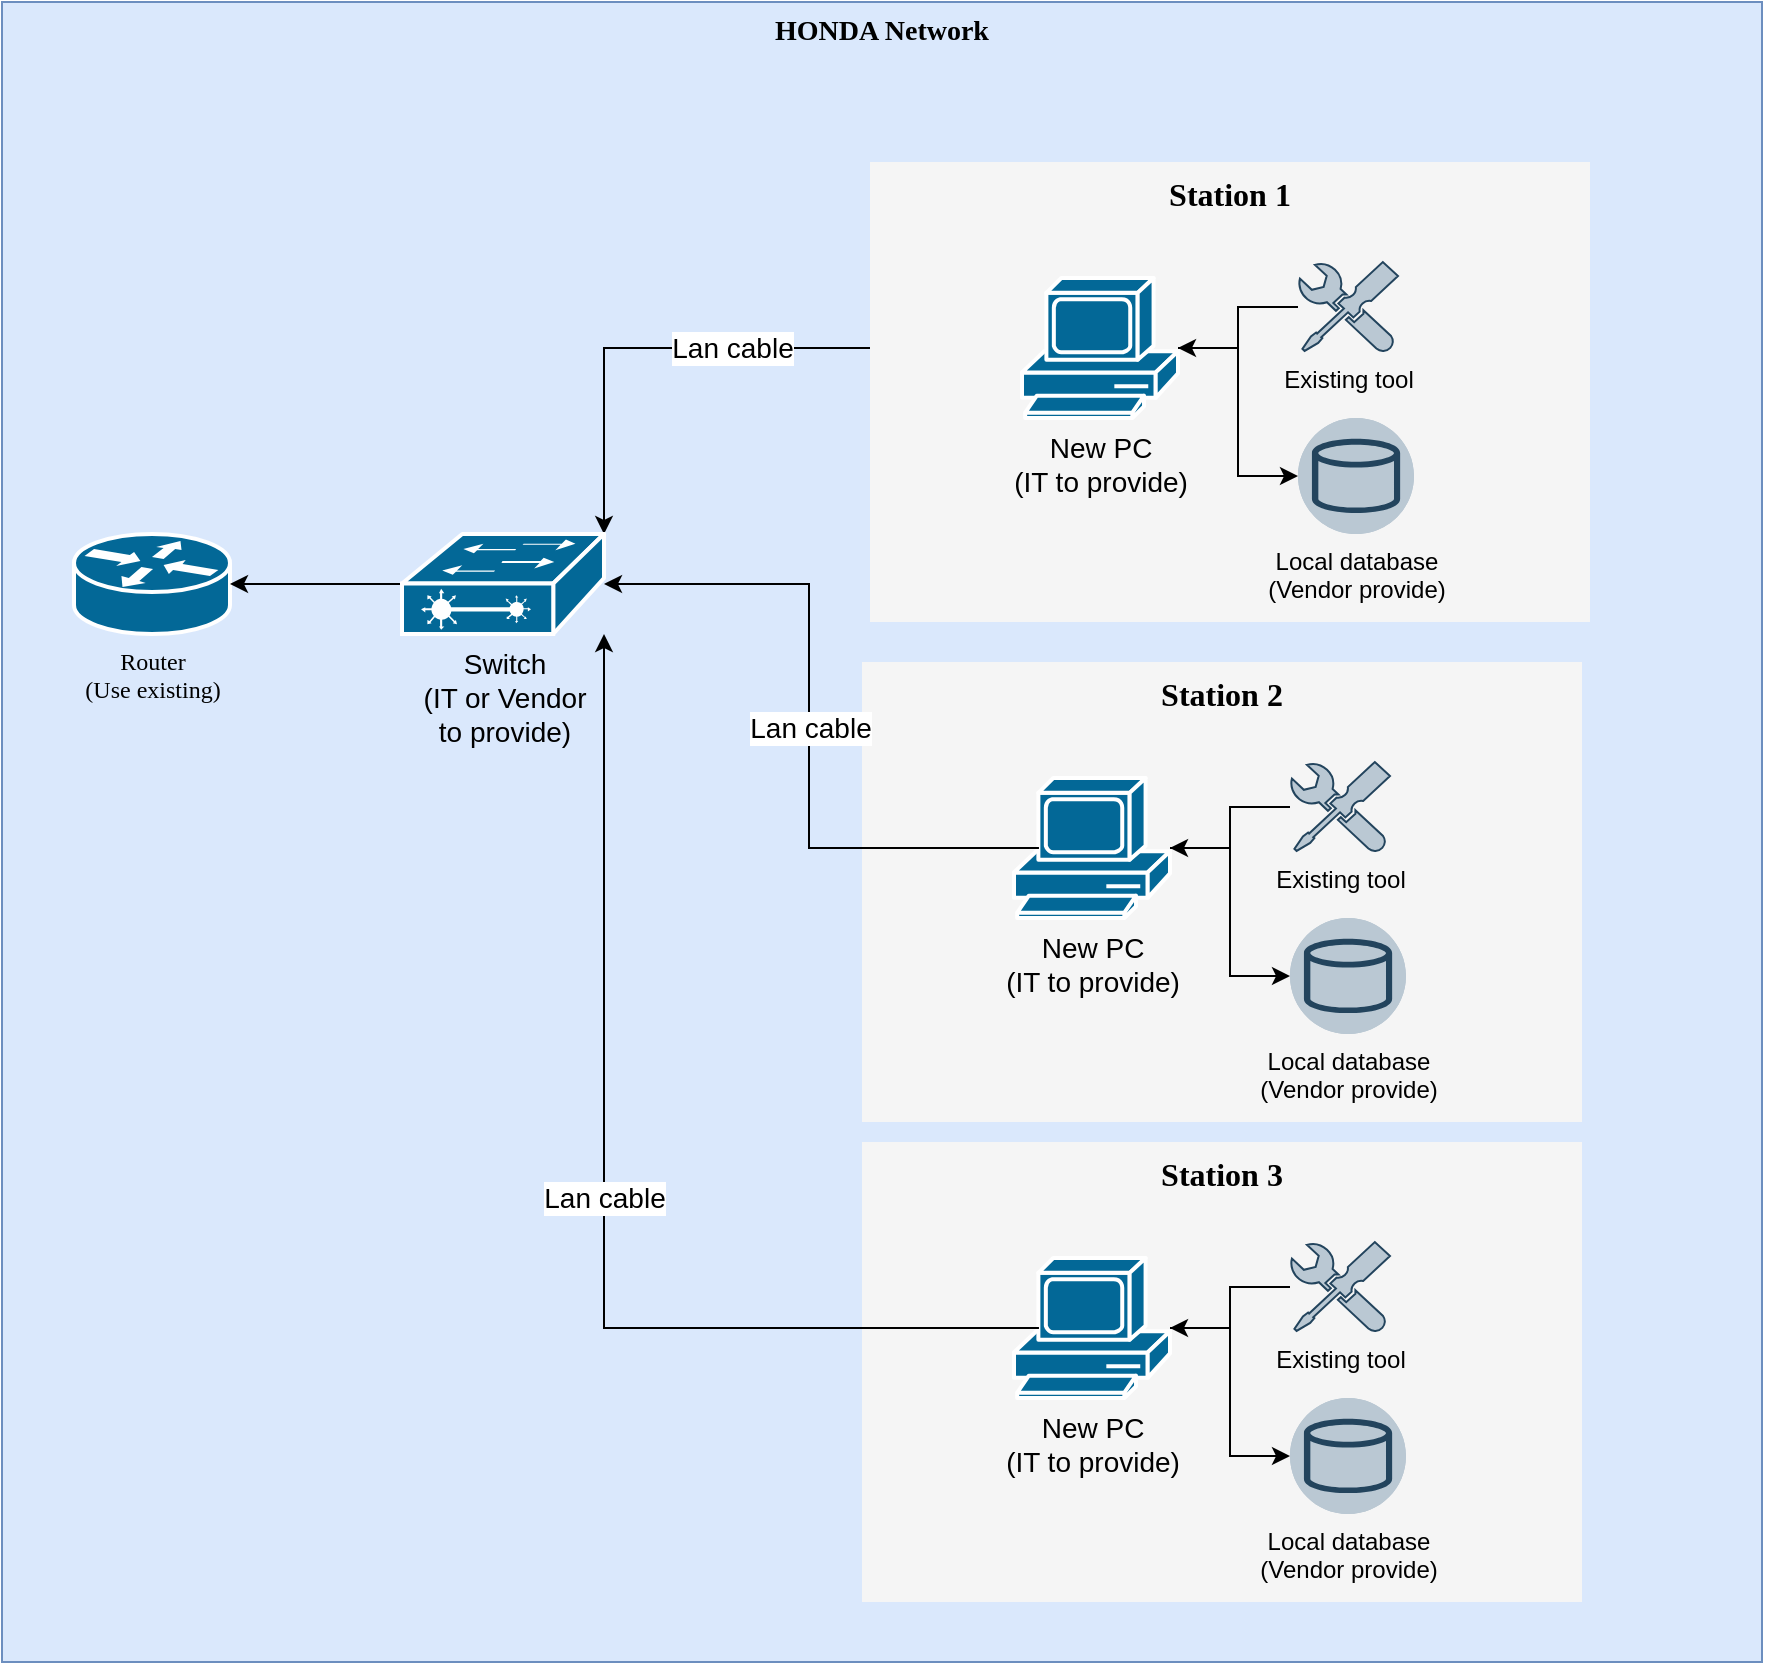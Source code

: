 <mxfile version="20.3.0" type="device"><diagram name="Page-1" id="c37626ed-c26b-45fb-9056-f9ebc6bb27b6"><mxGraphModel dx="1102" dy="865" grid="1" gridSize="10" guides="1" tooltips="1" connect="1" arrows="1" fold="1" page="1" pageScale="1" pageWidth="1100" pageHeight="850" background="none" math="0" shadow="0"><root><mxCell id="0"/><mxCell id="1" parent="0"/><mxCell id="1c7a67bf8fd3230f-83" value="HONDA Network" style="whiteSpace=wrap;html=1;rounded=0;shadow=0;comic=0;strokeWidth=1;fontFamily=Verdana;fontSize=14;fillColor=#dae8fc;strokeColor=#6c8ebf;verticalAlign=top;fontStyle=1;" parent="1" vertex="1"><mxGeometry x="610" y="330" width="880" height="830" as="geometry"/></mxCell><mxCell id="1c7a67bf8fd3230f-46" value="Router&lt;br&gt;(Use existing)" style="shape=mxgraph.cisco.routers.router;html=1;dashed=0;fillColor=#036897;strokeColor=#ffffff;strokeWidth=2;verticalLabelPosition=bottom;verticalAlign=top;rounded=0;shadow=0;comic=0;fontFamily=Verdana;fontSize=12;" parent="1" vertex="1"><mxGeometry x="646" y="596" width="78" height="50" as="geometry"/></mxCell><mxCell id="yz4MLaX4YVsadsDN8EHu-11" value="Lan cable" style="edgeStyle=orthogonalEdgeStyle;rounded=0;orthogonalLoop=1;jettySize=auto;html=1;exitX=0.16;exitY=0.5;exitDx=0;exitDy=0;exitPerimeter=0;fontSize=14;entryX=1;entryY=0;entryDx=0;entryDy=0;entryPerimeter=0;" parent="1" source="yz4MLaX4YVsadsDN8EHu-1" target="yz4MLaX4YVsadsDN8EHu-10" edge="1"><mxGeometry relative="1" as="geometry"/></mxCell><mxCell id="yz4MLaX4YVsadsDN8EHu-39" style="edgeStyle=orthogonalEdgeStyle;rounded=0;orthogonalLoop=1;jettySize=auto;html=1;exitX=0;exitY=0.5;exitDx=0;exitDy=0;exitPerimeter=0;entryX=1;entryY=0.5;entryDx=0;entryDy=0;entryPerimeter=0;fontSize=14;" parent="1" source="yz4MLaX4YVsadsDN8EHu-10" target="1c7a67bf8fd3230f-46" edge="1"><mxGeometry relative="1" as="geometry"/></mxCell><mxCell id="yz4MLaX4YVsadsDN8EHu-10" value="Switch&lt;br&gt;(IT or Vendor &lt;br&gt;to provide)" style="shape=mxgraph.cisco.switches.layer_2_remote_switch;html=1;pointerEvents=1;dashed=0;fillColor=#036897;strokeColor=#ffffff;strokeWidth=2;verticalLabelPosition=bottom;verticalAlign=top;align=center;outlineConnect=0;fontSize=14;" parent="1" vertex="1"><mxGeometry x="810" y="596" width="101" height="50" as="geometry"/></mxCell><mxCell id="yz4MLaX4YVsadsDN8EHu-21" value="" style="group" parent="1" vertex="1" connectable="0"><mxGeometry x="1044" y="410" width="360" height="230" as="geometry"/></mxCell><mxCell id="1c7a67bf8fd3230f-80" value="Station 1" style="whiteSpace=wrap;html=1;rounded=0;shadow=0;comic=0;strokeWidth=1;fontFamily=Verdana;fontSize=16;fillColor=#f5f5f5;strokeColor=none;fontStyle=1;verticalAlign=top;" parent="yz4MLaX4YVsadsDN8EHu-21" vertex="1"><mxGeometry width="360" height="230" as="geometry"/></mxCell><mxCell id="yz4MLaX4YVsadsDN8EHu-1" value="New PC&lt;br&gt;(IT to provide)" style="shape=mxgraph.cisco.computers_and_peripherals.pc;html=1;pointerEvents=1;dashed=0;fillColor=#036897;strokeColor=#ffffff;strokeWidth=2;verticalLabelPosition=bottom;verticalAlign=top;align=center;outlineConnect=0;fontSize=14;" parent="yz4MLaX4YVsadsDN8EHu-21" vertex="1"><mxGeometry x="76" y="58" width="78" height="70" as="geometry"/></mxCell><mxCell id="yz4MLaX4YVsadsDN8EHu-2" value="Local database&lt;br&gt;(Vendor provide)" style="fillColor=#bac8d3;verticalLabelPosition=bottom;sketch=0;html=1;strokeColor=#23445d;verticalAlign=top;align=center;points=[[0.145,0.145,0],[0.5,0,0],[0.855,0.145,0],[1,0.5,0],[0.855,0.855,0],[0.5,1,0],[0.145,0.855,0],[0,0.5,0]];pointerEvents=1;shape=mxgraph.cisco_safe.compositeIcon;bgIcon=ellipse;resIcon=mxgraph.cisco_safe.capability.database;" parent="yz4MLaX4YVsadsDN8EHu-21" vertex="1"><mxGeometry x="214" y="128" width="58" height="58" as="geometry"/></mxCell><mxCell id="yz4MLaX4YVsadsDN8EHu-3" value="" style="edgeStyle=orthogonalEdgeStyle;rounded=0;orthogonalLoop=1;jettySize=auto;html=1;" parent="yz4MLaX4YVsadsDN8EHu-21" source="yz4MLaX4YVsadsDN8EHu-1" target="yz4MLaX4YVsadsDN8EHu-2" edge="1"><mxGeometry relative="1" as="geometry"/></mxCell><mxCell id="yz4MLaX4YVsadsDN8EHu-12" value="" style="edgeStyle=orthogonalEdgeStyle;rounded=0;orthogonalLoop=1;jettySize=auto;html=1;fontSize=14;" parent="yz4MLaX4YVsadsDN8EHu-21" source="yz4MLaX4YVsadsDN8EHu-4" target="yz4MLaX4YVsadsDN8EHu-1" edge="1"><mxGeometry relative="1" as="geometry"/></mxCell><mxCell id="yz4MLaX4YVsadsDN8EHu-4" value="Existing tool" style="sketch=0;aspect=fixed;pointerEvents=1;shadow=0;dashed=0;html=1;strokeColor=#23445d;labelPosition=center;verticalLabelPosition=bottom;verticalAlign=top;align=center;fillColor=#bac8d3;shape=mxgraph.mscae.enterprise.tool;" parent="yz4MLaX4YVsadsDN8EHu-21" vertex="1"><mxGeometry x="214" y="50" width="50" height="45" as="geometry"/></mxCell><mxCell id="yz4MLaX4YVsadsDN8EHu-23" value="" style="group" parent="1" vertex="1" connectable="0"><mxGeometry x="1040" y="660" width="360" height="230" as="geometry"/></mxCell><mxCell id="yz4MLaX4YVsadsDN8EHu-24" value="Station 2" style="whiteSpace=wrap;html=1;rounded=0;shadow=0;comic=0;strokeWidth=1;fontFamily=Verdana;fontSize=16;fillColor=#f5f5f5;strokeColor=none;fontStyle=1;verticalAlign=top;" parent="yz4MLaX4YVsadsDN8EHu-23" vertex="1"><mxGeometry width="360" height="230" as="geometry"/></mxCell><mxCell id="yz4MLaX4YVsadsDN8EHu-25" value="New PC&lt;br&gt;(IT to provide)" style="shape=mxgraph.cisco.computers_and_peripherals.pc;html=1;pointerEvents=1;dashed=0;fillColor=#036897;strokeColor=#ffffff;strokeWidth=2;verticalLabelPosition=bottom;verticalAlign=top;align=center;outlineConnect=0;fontSize=14;" parent="yz4MLaX4YVsadsDN8EHu-23" vertex="1"><mxGeometry x="76" y="58" width="78" height="70" as="geometry"/></mxCell><mxCell id="yz4MLaX4YVsadsDN8EHu-26" value="Local database&lt;br&gt;(Vendor provide)" style="fillColor=#bac8d3;verticalLabelPosition=bottom;sketch=0;html=1;strokeColor=#23445d;verticalAlign=top;align=center;points=[[0.145,0.145,0],[0.5,0,0],[0.855,0.145,0],[1,0.5,0],[0.855,0.855,0],[0.5,1,0],[0.145,0.855,0],[0,0.5,0]];pointerEvents=1;shape=mxgraph.cisco_safe.compositeIcon;bgIcon=ellipse;resIcon=mxgraph.cisco_safe.capability.database;" parent="yz4MLaX4YVsadsDN8EHu-23" vertex="1"><mxGeometry x="214" y="128" width="58" height="58" as="geometry"/></mxCell><mxCell id="yz4MLaX4YVsadsDN8EHu-27" value="" style="edgeStyle=orthogonalEdgeStyle;rounded=0;orthogonalLoop=1;jettySize=auto;html=1;" parent="yz4MLaX4YVsadsDN8EHu-23" source="yz4MLaX4YVsadsDN8EHu-25" target="yz4MLaX4YVsadsDN8EHu-26" edge="1"><mxGeometry relative="1" as="geometry"/></mxCell><mxCell id="yz4MLaX4YVsadsDN8EHu-28" value="" style="edgeStyle=orthogonalEdgeStyle;rounded=0;orthogonalLoop=1;jettySize=auto;html=1;fontSize=14;" parent="yz4MLaX4YVsadsDN8EHu-23" source="yz4MLaX4YVsadsDN8EHu-29" target="yz4MLaX4YVsadsDN8EHu-25" edge="1"><mxGeometry relative="1" as="geometry"/></mxCell><mxCell id="yz4MLaX4YVsadsDN8EHu-29" value="Existing tool" style="sketch=0;aspect=fixed;pointerEvents=1;shadow=0;dashed=0;html=1;strokeColor=#23445d;labelPosition=center;verticalLabelPosition=bottom;verticalAlign=top;align=center;fillColor=#bac8d3;shape=mxgraph.mscae.enterprise.tool;" parent="yz4MLaX4YVsadsDN8EHu-23" vertex="1"><mxGeometry x="214" y="50" width="50" height="45" as="geometry"/></mxCell><mxCell id="yz4MLaX4YVsadsDN8EHu-30" value="" style="group" parent="1" vertex="1" connectable="0"><mxGeometry x="1040" y="900" width="360" height="230" as="geometry"/></mxCell><mxCell id="yz4MLaX4YVsadsDN8EHu-31" value="Station 3" style="whiteSpace=wrap;html=1;rounded=0;shadow=0;comic=0;strokeWidth=1;fontFamily=Verdana;fontSize=16;fillColor=#f5f5f5;strokeColor=none;fontStyle=1;verticalAlign=top;" parent="yz4MLaX4YVsadsDN8EHu-30" vertex="1"><mxGeometry width="360" height="230" as="geometry"/></mxCell><mxCell id="yz4MLaX4YVsadsDN8EHu-32" value="New PC&lt;br&gt;(IT to provide)" style="shape=mxgraph.cisco.computers_and_peripherals.pc;html=1;pointerEvents=1;dashed=0;fillColor=#036897;strokeColor=#ffffff;strokeWidth=2;verticalLabelPosition=bottom;verticalAlign=top;align=center;outlineConnect=0;fontSize=14;" parent="yz4MLaX4YVsadsDN8EHu-30" vertex="1"><mxGeometry x="76" y="58" width="78" height="70" as="geometry"/></mxCell><mxCell id="yz4MLaX4YVsadsDN8EHu-33" value="Local database&lt;br&gt;(Vendor provide)" style="fillColor=#bac8d3;verticalLabelPosition=bottom;sketch=0;html=1;strokeColor=#23445d;verticalAlign=top;align=center;points=[[0.145,0.145,0],[0.5,0,0],[0.855,0.145,0],[1,0.5,0],[0.855,0.855,0],[0.5,1,0],[0.145,0.855,0],[0,0.5,0]];pointerEvents=1;shape=mxgraph.cisco_safe.compositeIcon;bgIcon=ellipse;resIcon=mxgraph.cisco_safe.capability.database;" parent="yz4MLaX4YVsadsDN8EHu-30" vertex="1"><mxGeometry x="214" y="128" width="58" height="58" as="geometry"/></mxCell><mxCell id="yz4MLaX4YVsadsDN8EHu-34" value="" style="edgeStyle=orthogonalEdgeStyle;rounded=0;orthogonalLoop=1;jettySize=auto;html=1;" parent="yz4MLaX4YVsadsDN8EHu-30" source="yz4MLaX4YVsadsDN8EHu-32" target="yz4MLaX4YVsadsDN8EHu-33" edge="1"><mxGeometry relative="1" as="geometry"/></mxCell><mxCell id="yz4MLaX4YVsadsDN8EHu-35" value="" style="edgeStyle=orthogonalEdgeStyle;rounded=0;orthogonalLoop=1;jettySize=auto;html=1;fontSize=14;" parent="yz4MLaX4YVsadsDN8EHu-30" source="yz4MLaX4YVsadsDN8EHu-36" target="yz4MLaX4YVsadsDN8EHu-32" edge="1"><mxGeometry relative="1" as="geometry"/></mxCell><mxCell id="yz4MLaX4YVsadsDN8EHu-36" value="Existing tool" style="sketch=0;aspect=fixed;pointerEvents=1;shadow=0;dashed=0;html=1;strokeColor=#23445d;labelPosition=center;verticalLabelPosition=bottom;verticalAlign=top;align=center;fillColor=#bac8d3;shape=mxgraph.mscae.enterprise.tool;" parent="yz4MLaX4YVsadsDN8EHu-30" vertex="1"><mxGeometry x="214" y="50" width="50" height="45" as="geometry"/></mxCell><mxCell id="yz4MLaX4YVsadsDN8EHu-37" value="Lan cable" style="edgeStyle=orthogonalEdgeStyle;rounded=0;orthogonalLoop=1;jettySize=auto;html=1;exitX=0.16;exitY=0.5;exitDx=0;exitDy=0;exitPerimeter=0;fontSize=14;entryX=1;entryY=0.5;entryDx=0;entryDy=0;entryPerimeter=0;" parent="1" source="yz4MLaX4YVsadsDN8EHu-25" target="yz4MLaX4YVsadsDN8EHu-10" edge="1"><mxGeometry relative="1" as="geometry"><mxPoint x="1092.48" y="513" as="sourcePoint"/><mxPoint x="870.545" y="606" as="targetPoint"/></mxGeometry></mxCell><mxCell id="yz4MLaX4YVsadsDN8EHu-38" value="Lan cable" style="edgeStyle=orthogonalEdgeStyle;rounded=0;orthogonalLoop=1;jettySize=auto;html=1;exitX=0.16;exitY=0.5;exitDx=0;exitDy=0;exitPerimeter=0;fontSize=14;entryX=1;entryY=1;entryDx=0;entryDy=0;entryPerimeter=0;" parent="1" source="yz4MLaX4YVsadsDN8EHu-32" target="yz4MLaX4YVsadsDN8EHu-10" edge="1"><mxGeometry relative="1" as="geometry"><mxPoint x="1102.48" y="523" as="sourcePoint"/><mxPoint x="880.545" y="616" as="targetPoint"/></mxGeometry></mxCell></root></mxGraphModel></diagram></mxfile>